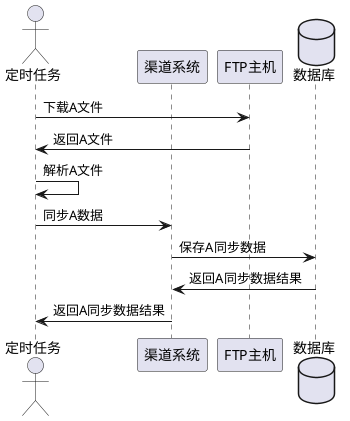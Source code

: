 @startuml
actor 定时任务
participant 渠道系统
participant FTP主机
database 数据库

定时任务->FTP主机:下载A文件
FTP主机->定时任务:返回A文件
定时任务->定时任务:解析A文件
定时任务->渠道系统:同步A数据
渠道系统->数据库:保存A同步数据
数据库->渠道系统:返回A同步数据结果
渠道系统->定时任务:返回A同步数据结果
@enduml